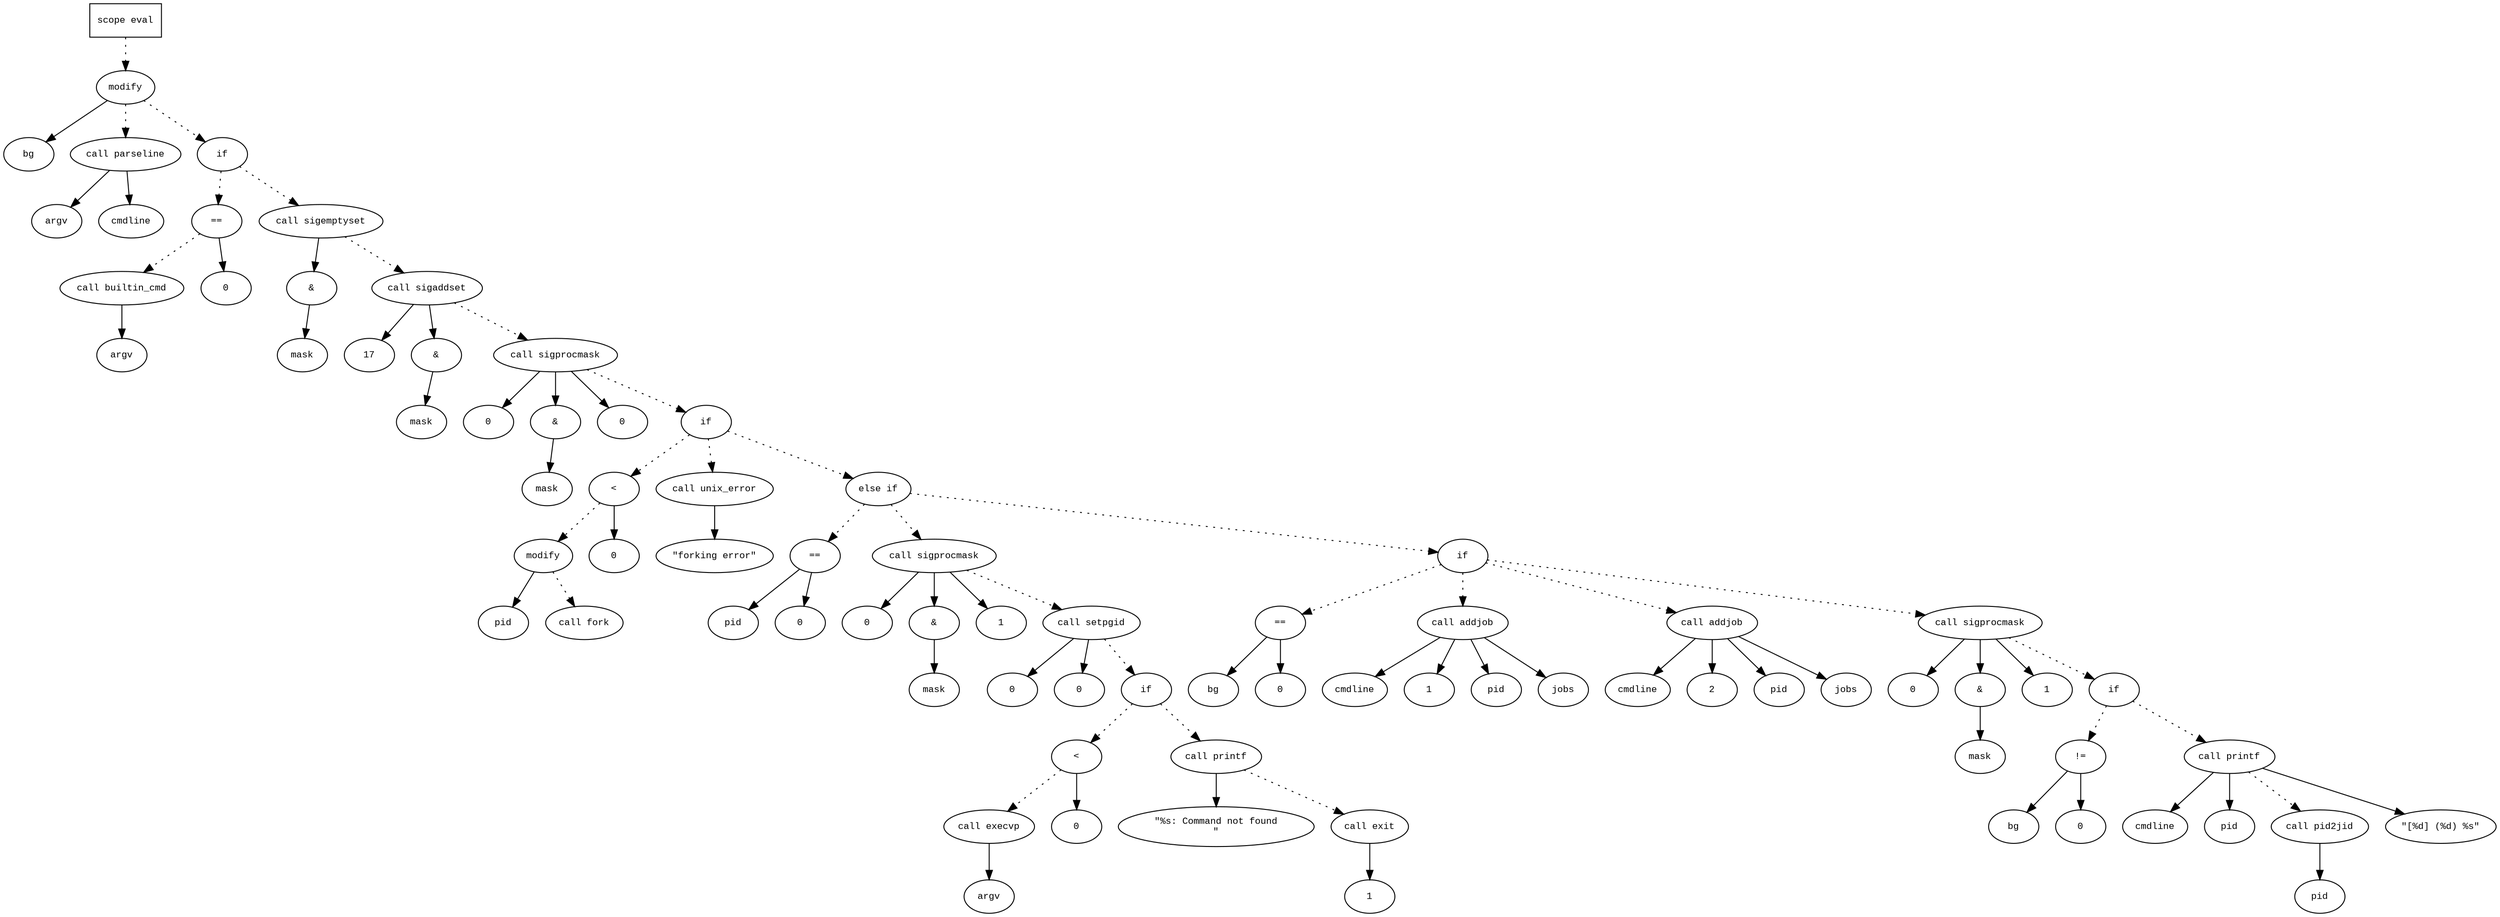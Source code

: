 digraph AST {
  graph [fontname="Times New Roman",fontsize=10];
  node  [fontname="Courier New",fontsize=10];
  edge  [fontname="Times New Roman",fontsize=10];

  node1 [label="scope eval",shape=box];
  node2 [label="modify",shape=ellipse];
  node3 [label="bg",shape=ellipse];
  node2 -> node3;
  node4 [label="call parseline",shape=ellipse];
  node5 [label="argv",shape=ellipse];
  node4 -> node5;
  node6 [label="cmdline",shape=ellipse];
  node4 -> node6;
  node2 -> node4 [style=dotted];
  node1 -> node2 [style=dotted];
  node7 [label="if",shape=ellipse];
  node2 -> node7 [style=dotted];
  node8 [label="==",shape=ellipse];
  node9 [label="call builtin_cmd",shape=ellipse];
  node10 [label="argv",shape=ellipse];
  node9 -> node10;
  node8 -> node9 [style=dotted];
  node11 [label="0",shape=ellipse];
  node8 -> node11;
  node7 -> node8 [style=dotted];
  node12 [label="call sigemptyset",shape=ellipse];
  node13 [label="&",shape=ellipse];
  node12 -> node13;
  node14 [label="mask",shape=ellipse];
  node13 -> node14;
  node7 -> node12 [style=dotted];
  node15 [label="call sigaddset",shape=ellipse];
  node16 [label="17",shape=ellipse];
  node15 -> node16;
  node17 [label="&",shape=ellipse];
  node15 -> node17;
  node18 [label="mask",shape=ellipse];
  node17 -> node18;
  node12 -> node15 [style=dotted];
  node19 [label="call sigprocmask",shape=ellipse];
  node20 [label="0",shape=ellipse];
  node19 -> node20;
  node21 [label="&",shape=ellipse];
  node19 -> node21;
  node22 [label="mask",shape=ellipse];
  node21 -> node22;
  node23 [label="0",shape=ellipse];
  node19 -> node23;
  node15 -> node19 [style=dotted];
  node24 [label="if",shape=ellipse];
  node19 -> node24 [style=dotted];
  node25 [label="<",shape=ellipse];
  node26 [label="modify",shape=ellipse];
  node27 [label="pid",shape=ellipse];
  node26 -> node27;
  node28 [label="call fork",shape=ellipse];
  node26 -> node28 [style=dotted];
  node25 -> node26 [style=dotted];
  node29 [label="0",shape=ellipse];
  node25 -> node29;
  node24 -> node25 [style=dotted];
  node30 [label="call unix_error",shape=ellipse];
  node31 [label="\"forking error\"",shape=ellipse];
  node30 -> node31;
  node24 -> node30 [style=dotted];
  node32 [label="else if",shape=ellipse];
  node24 -> node32 [style=dotted];
  node33 [label="==",shape=ellipse];
  node34 [label="pid",shape=ellipse];
  node33 -> node34;
  node35 [label="0",shape=ellipse];
  node33 -> node35;
  node32 -> node33 [style=dotted];
  node36 [label="call sigprocmask",shape=ellipse];
  node37 [label="0",shape=ellipse];
  node36 -> node37;
  node38 [label="&",shape=ellipse];
  node36 -> node38;
  node39 [label="mask",shape=ellipse];
  node38 -> node39;
  node40 [label="1",shape=ellipse];
  node36 -> node40;
  node32 -> node36 [style=dotted];
  node41 [label="call setpgid",shape=ellipse];
  node42 [label="0",shape=ellipse];
  node41 -> node42;
  node43 [label="0",shape=ellipse];
  node41 -> node43;
  node36 -> node41 [style=dotted];
  node44 [label="if",shape=ellipse];
  node41 -> node44 [style=dotted];
  node45 [label="<",shape=ellipse];
  node46 [label="call execvp",shape=ellipse];
  node47 [label="argv",shape=ellipse];
  node46 -> node47;
  node45 -> node46 [style=dotted];
  node48 [label="0",shape=ellipse];
  node45 -> node48;
  node44 -> node45 [style=dotted];
  node49 [label="call printf",shape=ellipse];
  node50 [label="\"%s: Command not found
\"",shape=ellipse];
  node49 -> node50;
  node44 -> node49 [style=dotted];
  node51 [label="call exit",shape=ellipse];
  node52 [label="1",shape=ellipse];
  node51 -> node52;
  node49 -> node51 [style=dotted];
  node53 [label="if",shape=ellipse];
  node32 -> node53 [style=dotted];
  node54 [label="==",shape=ellipse];
  node55 [label="bg",shape=ellipse];
  node54 -> node55;
  node56 [label="0",shape=ellipse];
  node54 -> node56;
  node53 -> node54 [style=dotted];
  node57 [label="call addjob",shape=ellipse];
  node58 [label="cmdline",shape=ellipse];
  node57 -> node58;
  node59 [label="1",shape=ellipse];
  node57 -> node59;
  node60 [label="pid",shape=ellipse];
  node57 -> node60;
  node61 [label="jobs",shape=ellipse];
  node57 -> node61;
  node53 -> node57 [style=dotted];
  node62 [label="call addjob",shape=ellipse];
  node63 [label="cmdline",shape=ellipse];
  node62 -> node63;
  node64 [label="2",shape=ellipse];
  node62 -> node64;
  node65 [label="pid",shape=ellipse];
  node62 -> node65;
  node66 [label="jobs",shape=ellipse];
  node62 -> node66;
  node53 -> node62 [style=dotted];
  node67 [label="call sigprocmask",shape=ellipse];
  node68 [label="0",shape=ellipse];
  node67 -> node68;
  node69 [label="&",shape=ellipse];
  node67 -> node69;
  node70 [label="mask",shape=ellipse];
  node69 -> node70;
  node71 [label="1",shape=ellipse];
  node67 -> node71;
  node53 -> node67 [style=dotted];
  node72 [label="if",shape=ellipse];
  node67 -> node72 [style=dotted];
  node73 [label="!=",shape=ellipse];
  node74 [label="bg",shape=ellipse];
  node73 -> node74;
  node75 [label="0",shape=ellipse];
  node73 -> node75;
  node72 -> node73 [style=dotted];
  node76 [label="call printf",shape=ellipse];
  node77 [label="cmdline",shape=ellipse];
  node76 -> node77;
  node78 [label="pid",shape=ellipse];
  node76 -> node78;
  node79 [label="call pid2jid",shape=ellipse];
  node80 [label="pid",shape=ellipse];
  node79 -> node80;
  node76 -> node79 [style=dotted];
  node81 [label="\"[%d] (%d) %s\"",shape=ellipse];
  node76 -> node81;
  node72 -> node76 [style=dotted];
} 